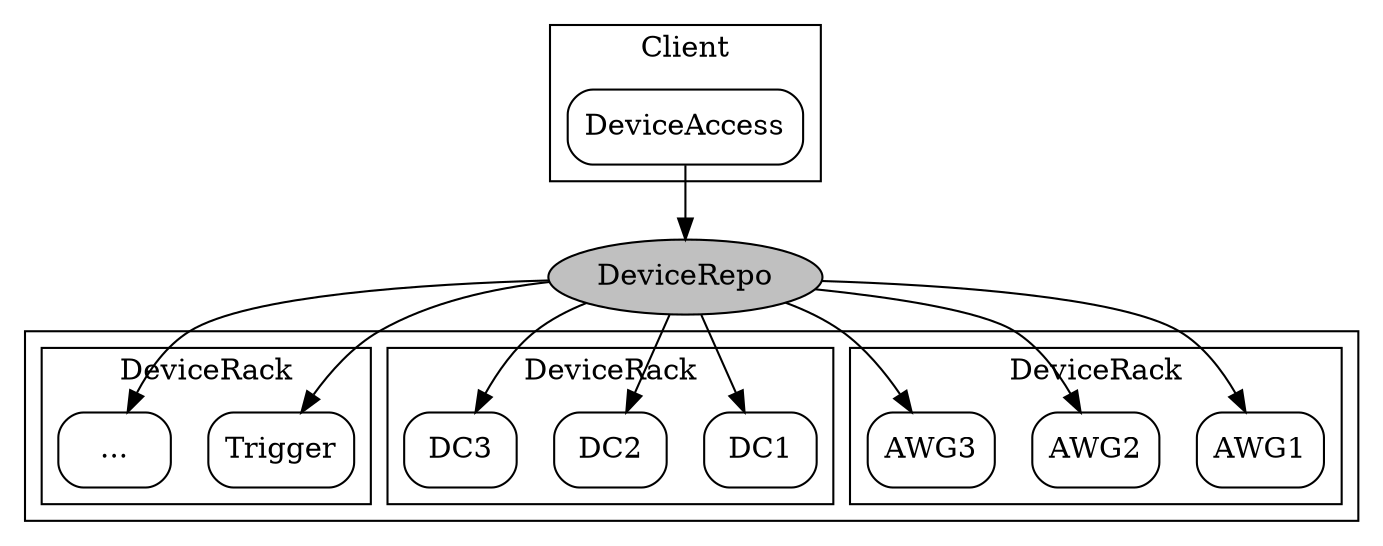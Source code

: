 digraph G {
    //layout=fdp;
    node [style="rounded,filled",color=black,shape=box,fillcolor=white];
    subgraph clusterRs{
        subgraph clusterR1 {
            label="DeviceRack";
            AWG1;
            AWG2;
            AWG3;
        }
        subgraph clusterR2 {
            label="DeviceRack";
            DC1;
            DC2;
            DC3;
        }
        subgraph clusterR3 {
            label="DeviceRack";
            Trigger;
            "...";
        }
    }

    DeviceRepo [shape=ellipse, fillcolor=grey];

    subgraph clusterC{
        label="Client";
        DeviceAccess;
    }

    DeviceAccess -> DeviceRepo;

    DeviceRepo -> AWG1;
    DeviceRepo -> AWG2;
    DeviceRepo -> AWG3;

    DeviceRepo -> DC1;
    DeviceRepo -> DC2;
    DeviceRepo -> DC3;

    DeviceRepo -> Trigger;
    DeviceRepo -> "...";
}
